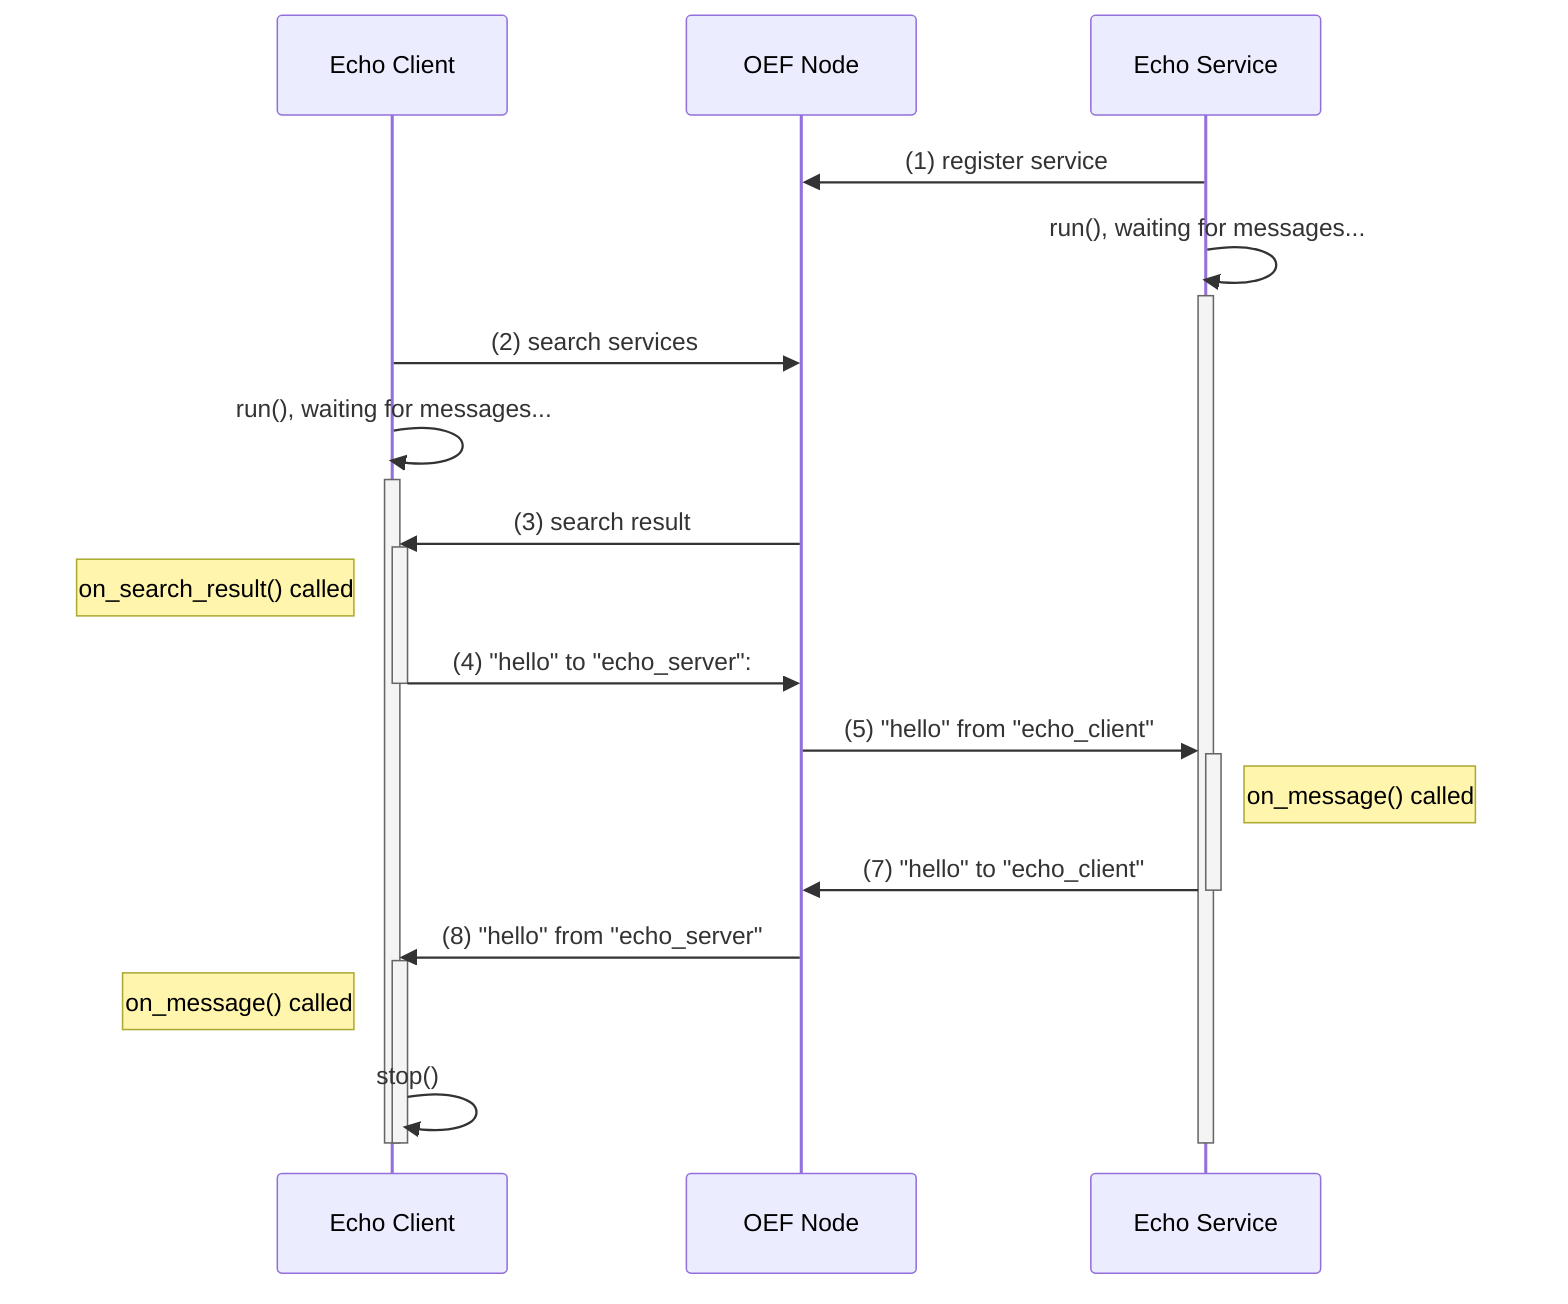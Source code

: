 sequenceDiagram
        participant Echo Client
        participant OEF Node
        participant Echo Service
        Echo Service->>OEF Node: (1) register service;
        Echo Service->>Echo Service: run(), waiting for messages...
        activate Echo Service
        Echo Client->>OEF Node: (2) search services;
        Echo Client->>Echo Client: run(), waiting for messages...
        activate Echo Client
        OEF Node->>Echo Client: (3) search result;
        activate Echo Client
        note left of Echo Client: on_search_result() called
        Echo Client->>OEF Node: (4) "hello" to "echo_server":
        deactivate Echo Client
        OEF Node->>Echo Service: (5) "hello" from "echo_client";
        activate Echo Service
        note right of Echo Service:on_message() called;
        Echo Service ->>OEF Node: (7) "hello" to "echo_client"
        deactivate Echo Service
        OEF Node ->>Echo Client: (8) "hello" from "echo_server"
        activate Echo Client
        note left of Echo Client: on_message() called;
        Echo Client->>Echo Client: stop()
        deactivate Echo Client
        deactivate Echo Service
        deactivate Echo Client